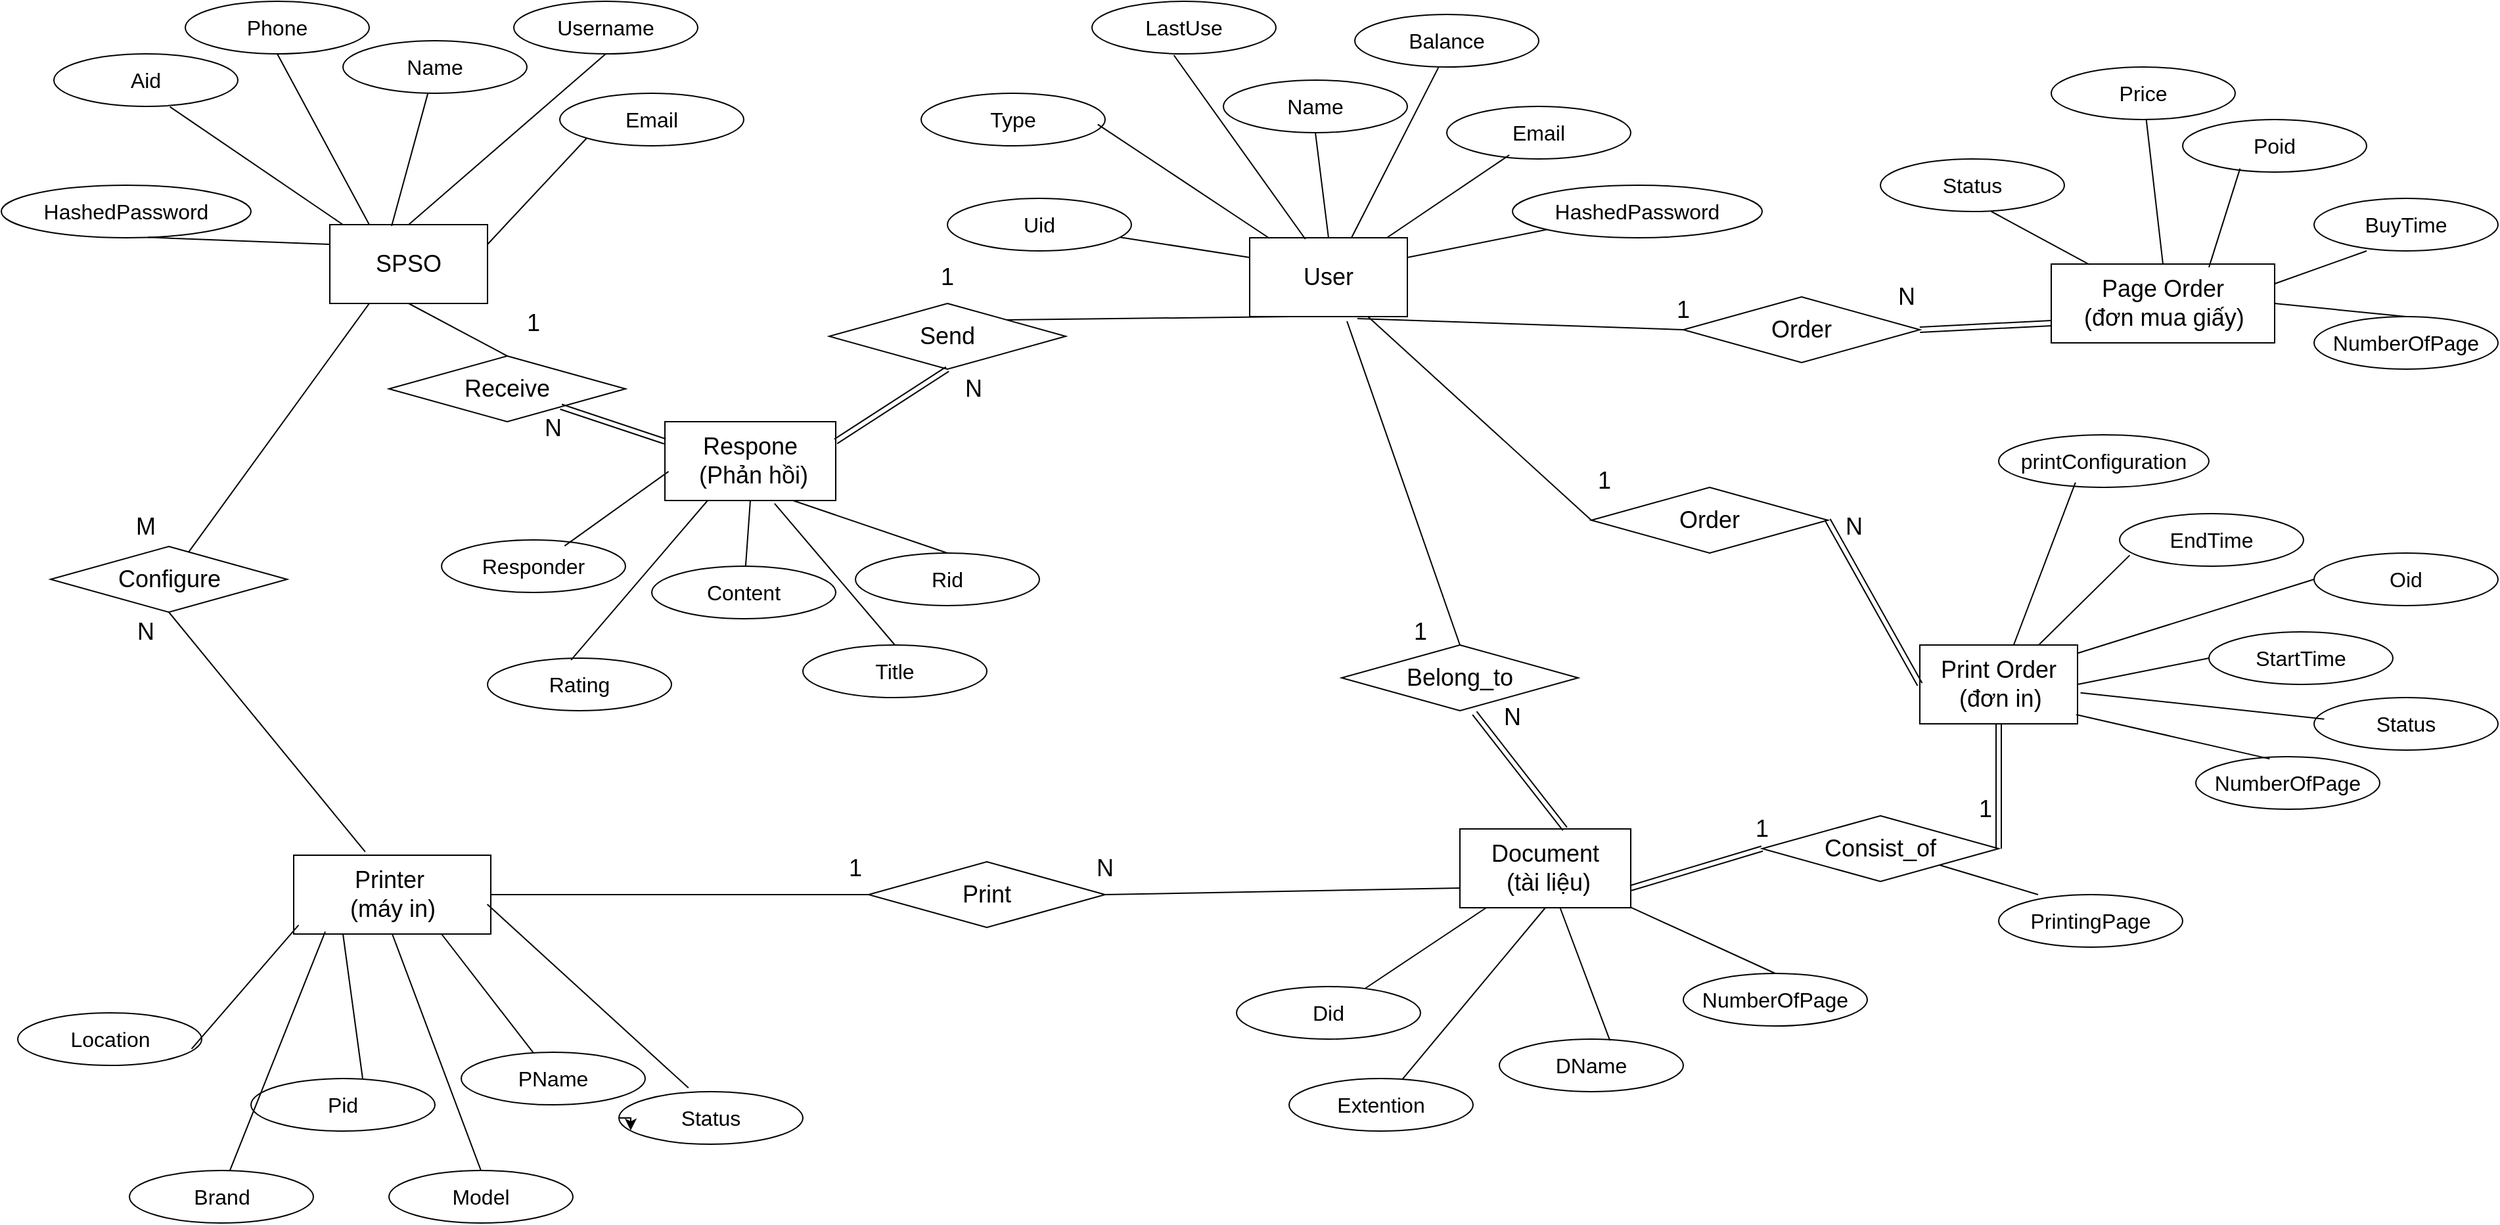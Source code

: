 <mxfile version="25.0.1">
  <diagram id="R2lEEEUBdFMjLlhIrx00" name="Page-1">
    <mxGraphModel grid="1" page="1" gridSize="10" guides="1" tooltips="1" connect="1" arrows="1" fold="1" pageScale="1" pageWidth="850" pageHeight="1100" math="0" shadow="0" extFonts="Permanent Marker^https://fonts.googleapis.com/css?family=Permanent+Marker">
      <root>
        <mxCell id="0" />
        <mxCell id="1" parent="0" />
        <mxCell id="JOyG7jgRvMzVjS1u_pKQ-1" value="&lt;font style=&quot;font-size: 18px;&quot;&gt;User&lt;/font&gt;" style="rounded=0;whiteSpace=wrap;html=1;" vertex="1" parent="1">
          <mxGeometry x="1070" y="290" width="120" height="60" as="geometry" />
        </mxCell>
        <mxCell id="JOyG7jgRvMzVjS1u_pKQ-2" value="&lt;font style=&quot;font-size: 18px;&quot;&gt;SPSO&lt;/font&gt;" style="rounded=0;whiteSpace=wrap;html=1;" vertex="1" parent="1">
          <mxGeometry x="370" y="280" width="120" height="60" as="geometry" />
        </mxCell>
        <mxCell id="JOyG7jgRvMzVjS1u_pKQ-3" value="&lt;span style=&quot;font-size: 18px;&quot;&gt;Printer&amp;nbsp;&lt;/span&gt;&lt;div&gt;&lt;span style=&quot;font-size: 18px;&quot;&gt;(máy in)&lt;/span&gt;&lt;/div&gt;" style="rounded=0;whiteSpace=wrap;html=1;" vertex="1" parent="1">
          <mxGeometry x="342.5" y="760" width="150" height="60" as="geometry" />
        </mxCell>
        <mxCell id="JOyG7jgRvMzVjS1u_pKQ-4" value="&lt;span style=&quot;font-size: 18px;&quot;&gt;Document&lt;/span&gt;&lt;div&gt;&lt;span style=&quot;font-size: 18px;&quot;&gt;&amp;nbsp;(tài liệu)&lt;/span&gt;&lt;/div&gt;" style="rounded=0;whiteSpace=wrap;html=1;" vertex="1" parent="1">
          <mxGeometry x="1230" y="740" width="130" height="60" as="geometry" />
        </mxCell>
        <mxCell id="JOyG7jgRvMzVjS1u_pKQ-6" value="&lt;span style=&quot;font-size: 18px;&quot;&gt;Print Order&lt;/span&gt;&lt;div&gt;&lt;span style=&quot;font-size: 18px;&quot;&gt;&amp;nbsp; (đơn in)&lt;span style=&quot;white-space: pre;&quot;&gt;&#x9;&lt;/span&gt;&lt;/span&gt;&lt;/div&gt;" style="rounded=0;whiteSpace=wrap;html=1;" vertex="1" parent="1">
          <mxGeometry x="1580" y="600" width="120" height="60" as="geometry" />
        </mxCell>
        <mxCell id="JOyG7jgRvMzVjS1u_pKQ-7" value="&lt;span style=&quot;font-size: 18px;&quot;&gt;Page Order&lt;/span&gt;&lt;div&gt;&lt;span style=&quot;font-size: 18px;&quot;&gt;&amp;nbsp; &amp;nbsp; (đơn mua giấy)&lt;span style=&quot;white-space: pre;&quot;&gt;&#x9;&lt;/span&gt;&lt;/span&gt;&lt;/div&gt;" style="rounded=0;whiteSpace=wrap;html=1;" vertex="1" parent="1">
          <mxGeometry x="1680" y="310" width="170" height="60" as="geometry" />
        </mxCell>
        <mxCell id="JOyG7jgRvMzVjS1u_pKQ-8" value="&lt;font size=&quot;3&quot;&gt;Uid&lt;/font&gt;" style="ellipse;whiteSpace=wrap;html=1;" vertex="1" parent="1">
          <mxGeometry x="840" y="260" width="140" height="40" as="geometry" />
        </mxCell>
        <mxCell id="JOyG7jgRvMzVjS1u_pKQ-9" value="&lt;font size=&quot;3&quot;&gt;Name&lt;/font&gt;" style="ellipse;whiteSpace=wrap;html=1;" vertex="1" parent="1">
          <mxGeometry x="1050" y="170" width="140" height="40" as="geometry" />
        </mxCell>
        <mxCell id="JOyG7jgRvMzVjS1u_pKQ-10" value="&lt;font size=&quot;3&quot;&gt;HashedPassword&lt;/font&gt;" style="ellipse;whiteSpace=wrap;html=1;" vertex="1" parent="1">
          <mxGeometry x="1270" y="250" width="190" height="40" as="geometry" />
        </mxCell>
        <mxCell id="JOyG7jgRvMzVjS1u_pKQ-11" value="&lt;font size=&quot;3&quot;&gt;Type&lt;/font&gt;" style="ellipse;whiteSpace=wrap;html=1;" vertex="1" parent="1">
          <mxGeometry x="820" y="180" width="140" height="40" as="geometry" />
        </mxCell>
        <mxCell id="JOyG7jgRvMzVjS1u_pKQ-12" value="&lt;font size=&quot;3&quot;&gt;Email&lt;/font&gt;" style="ellipse;whiteSpace=wrap;html=1;" vertex="1" parent="1">
          <mxGeometry x="1220" y="190" width="140" height="40" as="geometry" />
        </mxCell>
        <mxCell id="JOyG7jgRvMzVjS1u_pKQ-13" value="&lt;font size=&quot;3&quot;&gt;Balance&lt;/font&gt;" style="ellipse;whiteSpace=wrap;html=1;" vertex="1" parent="1">
          <mxGeometry x="1150" y="120" width="140" height="40" as="geometry" />
        </mxCell>
        <mxCell id="JOyG7jgRvMzVjS1u_pKQ-14" value="&lt;font size=&quot;3&quot;&gt;LastUse&lt;/font&gt;" style="ellipse;whiteSpace=wrap;html=1;" vertex="1" parent="1">
          <mxGeometry x="950" y="110" width="140" height="40" as="geometry" />
        </mxCell>
        <mxCell id="JOyG7jgRvMzVjS1u_pKQ-17" value="&lt;font size=&quot;3&quot;&gt;Aid&lt;/font&gt;" style="ellipse;whiteSpace=wrap;html=1;" vertex="1" parent="1">
          <mxGeometry x="160" y="150" width="140" height="40" as="geometry" />
        </mxCell>
        <mxCell id="JOyG7jgRvMzVjS1u_pKQ-18" style="edgeStyle=orthogonalEdgeStyle;rounded=0;orthogonalLoop=1;jettySize=auto;html=1;exitX=0.5;exitY=1;exitDx=0;exitDy=0;" edge="1" parent="1" source="JOyG7jgRvMzVjS1u_pKQ-12" target="JOyG7jgRvMzVjS1u_pKQ-12">
          <mxGeometry relative="1" as="geometry" />
        </mxCell>
        <mxCell id="JOyG7jgRvMzVjS1u_pKQ-19" value="&lt;font size=&quot;3&quot;&gt;Name&lt;/font&gt;" style="ellipse;whiteSpace=wrap;html=1;" vertex="1" parent="1">
          <mxGeometry x="380" y="140" width="140" height="40" as="geometry" />
        </mxCell>
        <mxCell id="JOyG7jgRvMzVjS1u_pKQ-20" value="&lt;font size=&quot;3&quot;&gt;Username&lt;/font&gt;" style="ellipse;whiteSpace=wrap;html=1;" vertex="1" parent="1">
          <mxGeometry x="510" y="110" width="140" height="40" as="geometry" />
        </mxCell>
        <mxCell id="JOyG7jgRvMzVjS1u_pKQ-21" value="&lt;font size=&quot;3&quot;&gt;Email&lt;/font&gt;" style="ellipse;whiteSpace=wrap;html=1;" vertex="1" parent="1">
          <mxGeometry x="545" y="180" width="140" height="40" as="geometry" />
        </mxCell>
        <mxCell id="JOyG7jgRvMzVjS1u_pKQ-22" value="&lt;font size=&quot;3&quot;&gt;HashedPassword&lt;/font&gt;" style="ellipse;whiteSpace=wrap;html=1;" vertex="1" parent="1">
          <mxGeometry x="120" y="250" width="190" height="40" as="geometry" />
        </mxCell>
        <mxCell id="JOyG7jgRvMzVjS1u_pKQ-23" value="&lt;font size=&quot;3&quot;&gt;Phone&lt;/font&gt;" style="ellipse;whiteSpace=wrap;html=1;" vertex="1" parent="1">
          <mxGeometry x="260" y="110" width="140" height="40" as="geometry" />
        </mxCell>
        <mxCell id="JOyG7jgRvMzVjS1u_pKQ-24" value="&lt;font size=&quot;3&quot;&gt;Pid&lt;/font&gt;" style="ellipse;whiteSpace=wrap;html=1;" vertex="1" parent="1">
          <mxGeometry x="310" y="930" width="140" height="40" as="geometry" />
        </mxCell>
        <mxCell id="JOyG7jgRvMzVjS1u_pKQ-25" value="&lt;font size=&quot;3&quot;&gt;PName&lt;/font&gt;" style="ellipse;whiteSpace=wrap;html=1;" vertex="1" parent="1">
          <mxGeometry x="470" y="910" width="140" height="40" as="geometry" />
        </mxCell>
        <mxCell id="JOyG7jgRvMzVjS1u_pKQ-26" value="&lt;font size=&quot;3&quot;&gt;Brand&lt;/font&gt;" style="ellipse;whiteSpace=wrap;html=1;" vertex="1" parent="1">
          <mxGeometry x="217.5" y="1000" width="140" height="40" as="geometry" />
        </mxCell>
        <mxCell id="JOyG7jgRvMzVjS1u_pKQ-27" value="&lt;font size=&quot;3&quot;&gt;Model&lt;/font&gt;" style="ellipse;whiteSpace=wrap;html=1;" vertex="1" parent="1">
          <mxGeometry x="415" y="1000" width="140" height="40" as="geometry" />
        </mxCell>
        <mxCell id="JOyG7jgRvMzVjS1u_pKQ-28" value="&lt;font size=&quot;3&quot;&gt;Status&lt;/font&gt;" style="ellipse;whiteSpace=wrap;html=1;" vertex="1" parent="1">
          <mxGeometry x="590" y="940" width="140" height="40" as="geometry" />
        </mxCell>
        <mxCell id="JOyG7jgRvMzVjS1u_pKQ-29" value="&lt;font size=&quot;3&quot;&gt;Location&lt;/font&gt;" style="ellipse;whiteSpace=wrap;html=1;" vertex="1" parent="1">
          <mxGeometry x="132.5" y="880" width="140" height="40" as="geometry" />
        </mxCell>
        <mxCell id="JOyG7jgRvMzVjS1u_pKQ-30" value="&lt;font size=&quot;3&quot;&gt;Did&lt;/font&gt;" style="ellipse;whiteSpace=wrap;html=1;" vertex="1" parent="1">
          <mxGeometry x="1060" y="860" width="140" height="40" as="geometry" />
        </mxCell>
        <mxCell id="JOyG7jgRvMzVjS1u_pKQ-31" value="&lt;font size=&quot;3&quot;&gt;DName&lt;/font&gt;" style="ellipse;whiteSpace=wrap;html=1;" vertex="1" parent="1">
          <mxGeometry x="1260" y="900" width="140" height="40" as="geometry" />
        </mxCell>
        <mxCell id="JOyG7jgRvMzVjS1u_pKQ-32" value="&lt;font size=&quot;3&quot;&gt;Extention&lt;/font&gt;" style="ellipse;whiteSpace=wrap;html=1;" vertex="1" parent="1">
          <mxGeometry x="1100" y="930" width="140" height="40" as="geometry" />
        </mxCell>
        <mxCell id="JOyG7jgRvMzVjS1u_pKQ-33" value="&lt;font size=&quot;3&quot;&gt;NumberOfPage&lt;/font&gt;" style="ellipse;whiteSpace=wrap;html=1;" vertex="1" parent="1">
          <mxGeometry x="1400" y="850" width="140" height="40" as="geometry" />
        </mxCell>
        <mxCell id="JOyG7jgRvMzVjS1u_pKQ-34" value="&lt;font size=&quot;3&quot;&gt;Oid&lt;/font&gt;" style="ellipse;whiteSpace=wrap;html=1;" vertex="1" parent="1">
          <mxGeometry x="1880" y="530" width="140" height="40" as="geometry" />
        </mxCell>
        <mxCell id="JOyG7jgRvMzVjS1u_pKQ-35" value="&lt;font size=&quot;3&quot;&gt;printConfiguration&lt;/font&gt;" style="ellipse;whiteSpace=wrap;html=1;" vertex="1" parent="1">
          <mxGeometry x="1640" y="440" width="160" height="40" as="geometry" />
        </mxCell>
        <mxCell id="JOyG7jgRvMzVjS1u_pKQ-36" value="&lt;font size=&quot;3&quot;&gt;StartTime&lt;/font&gt;" style="ellipse;whiteSpace=wrap;html=1;" vertex="1" parent="1">
          <mxGeometry x="1800" y="590" width="140" height="40" as="geometry" />
        </mxCell>
        <mxCell id="JOyG7jgRvMzVjS1u_pKQ-37" value="&lt;font size=&quot;3&quot;&gt;EndTime&lt;/font&gt;" style="ellipse;whiteSpace=wrap;html=1;" vertex="1" parent="1">
          <mxGeometry x="1732" y="500" width="140" height="40" as="geometry" />
        </mxCell>
        <mxCell id="JOyG7jgRvMzVjS1u_pKQ-38" value="&lt;font size=&quot;3&quot;&gt;Status&lt;/font&gt;" style="ellipse;whiteSpace=wrap;html=1;" vertex="1" parent="1">
          <mxGeometry x="1880" y="640" width="140" height="40" as="geometry" />
        </mxCell>
        <mxCell id="JOyG7jgRvMzVjS1u_pKQ-39" value="&lt;font size=&quot;3&quot;&gt;NumberOfPage&lt;/font&gt;" style="ellipse;whiteSpace=wrap;html=1;" vertex="1" parent="1">
          <mxGeometry x="1790" y="685" width="140" height="40" as="geometry" />
        </mxCell>
        <mxCell id="JOyG7jgRvMzVjS1u_pKQ-40" value="&lt;font size=&quot;3&quot;&gt;Poid&lt;/font&gt;" style="ellipse;whiteSpace=wrap;html=1;" vertex="1" parent="1">
          <mxGeometry x="1780" y="200" width="140" height="40" as="geometry" />
        </mxCell>
        <mxCell id="JOyG7jgRvMzVjS1u_pKQ-41" value="&lt;font size=&quot;3&quot;&gt;BuyTime&lt;/font&gt;" style="ellipse;whiteSpace=wrap;html=1;" vertex="1" parent="1">
          <mxGeometry x="1880" y="260" width="140" height="40" as="geometry" />
        </mxCell>
        <mxCell id="JOyG7jgRvMzVjS1u_pKQ-42" value="&lt;font size=&quot;3&quot;&gt;NumberOfPage&lt;/font&gt;" style="ellipse;whiteSpace=wrap;html=1;" vertex="1" parent="1">
          <mxGeometry x="1880" y="350" width="140" height="40" as="geometry" />
        </mxCell>
        <mxCell id="JOyG7jgRvMzVjS1u_pKQ-43" value="&lt;font size=&quot;3&quot;&gt;Price&lt;/font&gt;" style="ellipse;whiteSpace=wrap;html=1;" vertex="1" parent="1">
          <mxGeometry x="1680" y="160" width="140" height="40" as="geometry" />
        </mxCell>
        <mxCell id="JOyG7jgRvMzVjS1u_pKQ-44" value="&lt;font size=&quot;3&quot;&gt;Status&lt;/font&gt;" style="ellipse;whiteSpace=wrap;html=1;" vertex="1" parent="1">
          <mxGeometry x="1550" y="230" width="140" height="40" as="geometry" />
        </mxCell>
        <mxCell id="JOyG7jgRvMzVjS1u_pKQ-47" value="&lt;div&gt;&lt;span style=&quot;font-size: 18px;&quot;&gt;Respone&lt;/span&gt;&lt;/div&gt;&lt;div&gt;&lt;span style=&quot;font-size: 18px;&quot;&gt;&amp;nbsp;(Phản hồi)&lt;/span&gt;&lt;/div&gt;" style="rounded=0;whiteSpace=wrap;html=1;" vertex="1" parent="1">
          <mxGeometry x="625" y="430" width="130" height="60" as="geometry" />
        </mxCell>
        <mxCell id="JOyG7jgRvMzVjS1u_pKQ-48" value="&lt;font size=&quot;3&quot;&gt;Rid&lt;/font&gt;" style="ellipse;whiteSpace=wrap;html=1;" vertex="1" parent="1">
          <mxGeometry x="770" y="530" width="140" height="40" as="geometry" />
        </mxCell>
        <mxCell id="JOyG7jgRvMzVjS1u_pKQ-49" value="&lt;font size=&quot;3&quot;&gt;Title&lt;/font&gt;" style="ellipse;whiteSpace=wrap;html=1;" vertex="1" parent="1">
          <mxGeometry x="730" y="600" width="140" height="40" as="geometry" />
        </mxCell>
        <mxCell id="JOyG7jgRvMzVjS1u_pKQ-50" value="&lt;font size=&quot;3&quot;&gt;Content&lt;/font&gt;" style="ellipse;whiteSpace=wrap;html=1;" vertex="1" parent="1">
          <mxGeometry x="615" y="540" width="140" height="40" as="geometry" />
        </mxCell>
        <mxCell id="JOyG7jgRvMzVjS1u_pKQ-51" value="&lt;font size=&quot;3&quot;&gt;Rating&lt;/font&gt;" style="ellipse;whiteSpace=wrap;html=1;" vertex="1" parent="1">
          <mxGeometry x="490" y="610" width="140" height="40" as="geometry" />
        </mxCell>
        <mxCell id="JOyG7jgRvMzVjS1u_pKQ-52" value="&lt;font size=&quot;3&quot;&gt;Responder&lt;/font&gt;" style="ellipse;whiteSpace=wrap;html=1;" vertex="1" parent="1">
          <mxGeometry x="455" y="520" width="140" height="40" as="geometry" />
        </mxCell>
        <mxCell id="JOyG7jgRvMzVjS1u_pKQ-53" value="" style="endArrow=none;html=1;rounded=0;entryX=0.34;entryY=0.925;entryDx=0;entryDy=0;entryPerimeter=0;" edge="1" parent="1" source="JOyG7jgRvMzVjS1u_pKQ-1" target="JOyG7jgRvMzVjS1u_pKQ-12">
          <mxGeometry width="50" height="50" relative="1" as="geometry">
            <mxPoint x="1190" y="300" as="sourcePoint" />
            <mxPoint x="1240" y="250" as="targetPoint" />
          </mxGeometry>
        </mxCell>
        <mxCell id="JOyG7jgRvMzVjS1u_pKQ-54" value="" style="endArrow=none;html=1;rounded=0;entryX=0.455;entryY=1.008;entryDx=0;entryDy=0;entryPerimeter=0;exitX=0.644;exitY=0.006;exitDx=0;exitDy=0;exitPerimeter=0;" edge="1" parent="1" source="JOyG7jgRvMzVjS1u_pKQ-1" target="JOyG7jgRvMzVjS1u_pKQ-13">
          <mxGeometry width="50" height="50" relative="1" as="geometry">
            <mxPoint x="1152" y="303" as="sourcePoint" />
            <mxPoint x="1230" y="230" as="targetPoint" />
          </mxGeometry>
        </mxCell>
        <mxCell id="JOyG7jgRvMzVjS1u_pKQ-55" value="" style="endArrow=none;html=1;rounded=0;entryX=0.5;entryY=1;entryDx=0;entryDy=0;exitX=0.5;exitY=0;exitDx=0;exitDy=0;" edge="1" parent="1" source="JOyG7jgRvMzVjS1u_pKQ-1" target="JOyG7jgRvMzVjS1u_pKQ-9">
          <mxGeometry width="50" height="50" relative="1" as="geometry">
            <mxPoint x="1127" y="300" as="sourcePoint" />
            <mxPoint x="1205" y="227" as="targetPoint" />
          </mxGeometry>
        </mxCell>
        <mxCell id="JOyG7jgRvMzVjS1u_pKQ-56" value="" style="endArrow=none;html=1;rounded=0;entryX=0.445;entryY=1.025;entryDx=0;entryDy=0;entryPerimeter=0;exitX=0.353;exitY=0.017;exitDx=0;exitDy=0;exitPerimeter=0;" edge="1" parent="1" source="JOyG7jgRvMzVjS1u_pKQ-1" target="JOyG7jgRvMzVjS1u_pKQ-14">
          <mxGeometry width="50" height="50" relative="1" as="geometry">
            <mxPoint x="1120" y="296" as="sourcePoint" />
            <mxPoint x="1090" y="210" as="targetPoint" />
          </mxGeometry>
        </mxCell>
        <mxCell id="JOyG7jgRvMzVjS1u_pKQ-57" value="" style="endArrow=none;html=1;rounded=0;entryX=0.96;entryY=0.592;entryDx=0;entryDy=0;entryPerimeter=0;exitX=0.125;exitY=0.006;exitDx=0;exitDy=0;exitPerimeter=0;" edge="1" parent="1" source="JOyG7jgRvMzVjS1u_pKQ-1" target="JOyG7jgRvMzVjS1u_pKQ-11">
          <mxGeometry width="50" height="50" relative="1" as="geometry">
            <mxPoint x="1090" y="320" as="sourcePoint" />
            <mxPoint x="990" y="170" as="targetPoint" />
          </mxGeometry>
        </mxCell>
        <mxCell id="JOyG7jgRvMzVjS1u_pKQ-58" value="" style="endArrow=none;html=1;rounded=0;exitX=0;exitY=0.25;exitDx=0;exitDy=0;" edge="1" parent="1" source="JOyG7jgRvMzVjS1u_pKQ-1" target="JOyG7jgRvMzVjS1u_pKQ-8">
          <mxGeometry width="50" height="50" relative="1" as="geometry">
            <mxPoint x="1071" y="346" as="sourcePoint" />
            <mxPoint x="940" y="250" as="targetPoint" />
          </mxGeometry>
        </mxCell>
        <mxCell id="JOyG7jgRvMzVjS1u_pKQ-59" value="" style="endArrow=none;html=1;rounded=0;exitX=1;exitY=0.25;exitDx=0;exitDy=0;" edge="1" parent="1" source="JOyG7jgRvMzVjS1u_pKQ-1" target="JOyG7jgRvMzVjS1u_pKQ-10">
          <mxGeometry width="50" height="50" relative="1" as="geometry">
            <mxPoint x="1072" y="351.5" as="sourcePoint" />
            <mxPoint x="968" y="328.5" as="targetPoint" />
          </mxGeometry>
        </mxCell>
        <mxCell id="JOyG7jgRvMzVjS1u_pKQ-61" value="" style="endArrow=none;html=1;rounded=0;entryX=0;entryY=0.25;entryDx=0;entryDy=0;exitX=0.588;exitY=0.992;exitDx=0;exitDy=0;exitPerimeter=0;" edge="1" parent="1" source="JOyG7jgRvMzVjS1u_pKQ-22" target="JOyG7jgRvMzVjS1u_pKQ-2">
          <mxGeometry width="50" height="50" relative="1" as="geometry">
            <mxPoint x="60" y="383" as="sourcePoint" />
            <mxPoint x="154" y="320" as="targetPoint" />
          </mxGeometry>
        </mxCell>
        <mxCell id="JOyG7jgRvMzVjS1u_pKQ-62" style="edgeStyle=orthogonalEdgeStyle;rounded=0;orthogonalLoop=1;jettySize=auto;html=1;exitX=0.5;exitY=1;exitDx=0;exitDy=0;" edge="1" parent="1" source="JOyG7jgRvMzVjS1u_pKQ-23" target="JOyG7jgRvMzVjS1u_pKQ-23">
          <mxGeometry relative="1" as="geometry" />
        </mxCell>
        <mxCell id="JOyG7jgRvMzVjS1u_pKQ-63" value="" style="endArrow=none;html=1;rounded=0;entryX=0.083;entryY=0;entryDx=0;entryDy=0;exitX=0.631;exitY=1.008;exitDx=0;exitDy=0;exitPerimeter=0;entryPerimeter=0;" edge="1" parent="1" source="JOyG7jgRvMzVjS1u_pKQ-17" target="JOyG7jgRvMzVjS1u_pKQ-2">
          <mxGeometry width="50" height="50" relative="1" as="geometry">
            <mxPoint x="302" y="252.5" as="sourcePoint" />
            <mxPoint x="400" y="287.5" as="targetPoint" />
          </mxGeometry>
        </mxCell>
        <mxCell id="JOyG7jgRvMzVjS1u_pKQ-64" value="" style="endArrow=none;html=1;rounded=0;entryX=0.25;entryY=0;entryDx=0;entryDy=0;exitX=0.5;exitY=1;exitDx=0;exitDy=0;" edge="1" parent="1" source="JOyG7jgRvMzVjS1u_pKQ-23" target="JOyG7jgRvMzVjS1u_pKQ-2">
          <mxGeometry width="50" height="50" relative="1" as="geometry">
            <mxPoint x="284" y="190" as="sourcePoint" />
            <mxPoint x="376" y="310" as="targetPoint" />
          </mxGeometry>
        </mxCell>
        <mxCell id="JOyG7jgRvMzVjS1u_pKQ-65" value="" style="endArrow=none;html=1;rounded=0;entryX=0.392;entryY=0.017;entryDx=0;entryDy=0;entryPerimeter=0;" edge="1" parent="1" source="JOyG7jgRvMzVjS1u_pKQ-19" target="JOyG7jgRvMzVjS1u_pKQ-2">
          <mxGeometry width="50" height="50" relative="1" as="geometry">
            <mxPoint x="390" y="145" as="sourcePoint" />
            <mxPoint x="430" y="315" as="targetPoint" />
          </mxGeometry>
        </mxCell>
        <mxCell id="JOyG7jgRvMzVjS1u_pKQ-66" value="" style="endArrow=none;html=1;rounded=0;exitX=0.5;exitY=1;exitDx=0;exitDy=0;entryX=0.5;entryY=0;entryDx=0;entryDy=0;" edge="1" parent="1" source="JOyG7jgRvMzVjS1u_pKQ-20" target="JOyG7jgRvMzVjS1u_pKQ-2">
          <mxGeometry width="50" height="50" relative="1" as="geometry">
            <mxPoint x="451" y="220" as="sourcePoint" />
            <mxPoint x="410" y="310" as="targetPoint" />
          </mxGeometry>
        </mxCell>
        <mxCell id="JOyG7jgRvMzVjS1u_pKQ-67" value="" style="endArrow=none;html=1;rounded=0;exitX=0;exitY=1;exitDx=0;exitDy=0;entryX=1;entryY=0.25;entryDx=0;entryDy=0;" edge="1" parent="1" source="JOyG7jgRvMzVjS1u_pKQ-21" target="JOyG7jgRvMzVjS1u_pKQ-2">
          <mxGeometry width="50" height="50" relative="1" as="geometry">
            <mxPoint x="650" y="170" as="sourcePoint" />
            <mxPoint x="480" y="330" as="targetPoint" />
          </mxGeometry>
        </mxCell>
        <mxCell id="JOyG7jgRvMzVjS1u_pKQ-68" value="" style="endArrow=none;html=1;rounded=0;exitX=0.365;exitY=0.908;exitDx=0;exitDy=0;exitPerimeter=0;" edge="1" parent="1" source="JOyG7jgRvMzVjS1u_pKQ-35" target="JOyG7jgRvMzVjS1u_pKQ-6">
          <mxGeometry width="50" height="50" relative="1" as="geometry">
            <mxPoint x="1500" y="529" as="sourcePoint" />
            <mxPoint x="1424" y="610" as="targetPoint" />
          </mxGeometry>
        </mxCell>
        <mxCell id="JOyG7jgRvMzVjS1u_pKQ-69" value="" style="endArrow=none;html=1;rounded=0;exitX=0.055;exitY=0.792;exitDx=0;exitDy=0;exitPerimeter=0;" edge="1" parent="1" source="JOyG7jgRvMzVjS1u_pKQ-37" target="JOyG7jgRvMzVjS1u_pKQ-6">
          <mxGeometry width="50" height="50" relative="1" as="geometry">
            <mxPoint x="1630" y="516" as="sourcePoint" />
            <mxPoint x="1670" y="610" as="targetPoint" />
          </mxGeometry>
        </mxCell>
        <mxCell id="JOyG7jgRvMzVjS1u_pKQ-70" value="" style="endArrow=none;html=1;rounded=0;exitX=0;exitY=0.5;exitDx=0;exitDy=0;entryX=0.997;entryY=0.106;entryDx=0;entryDy=0;entryPerimeter=0;" edge="1" parent="1" source="JOyG7jgRvMzVjS1u_pKQ-34" target="JOyG7jgRvMzVjS1u_pKQ-6">
          <mxGeometry width="50" height="50" relative="1" as="geometry">
            <mxPoint x="1750" y="542" as="sourcePoint" />
            <mxPoint x="1680" y="620" as="targetPoint" />
          </mxGeometry>
        </mxCell>
        <mxCell id="JOyG7jgRvMzVjS1u_pKQ-72" value="" style="endArrow=none;html=1;rounded=0;entryX=1;entryY=0.5;entryDx=0;entryDy=0;exitX=0;exitY=0.5;exitDx=0;exitDy=0;" edge="1" parent="1" source="JOyG7jgRvMzVjS1u_pKQ-36" target="JOyG7jgRvMzVjS1u_pKQ-6">
          <mxGeometry width="50" height="50" relative="1" as="geometry">
            <mxPoint x="1780" y="610" as="sourcePoint" />
            <mxPoint x="1720" y="640" as="targetPoint" />
          </mxGeometry>
        </mxCell>
        <mxCell id="JOyG7jgRvMzVjS1u_pKQ-73" value="" style="endArrow=none;html=1;rounded=0;entryX=1.019;entryY=0.606;entryDx=0;entryDy=0;exitX=0.055;exitY=0.408;exitDx=0;exitDy=0;entryPerimeter=0;exitPerimeter=0;" edge="1" parent="1" source="JOyG7jgRvMzVjS1u_pKQ-38" target="JOyG7jgRvMzVjS1u_pKQ-6">
          <mxGeometry width="50" height="50" relative="1" as="geometry">
            <mxPoint x="1810" y="625" as="sourcePoint" />
            <mxPoint x="1720" y="655" as="targetPoint" />
          </mxGeometry>
        </mxCell>
        <mxCell id="JOyG7jgRvMzVjS1u_pKQ-74" value="" style="endArrow=none;html=1;rounded=0;entryX=0.992;entryY=0.883;entryDx=0;entryDy=0;exitX=0.402;exitY=0.042;exitDx=0;exitDy=0;entryPerimeter=0;exitPerimeter=0;" edge="1" parent="1" source="JOyG7jgRvMzVjS1u_pKQ-39" target="JOyG7jgRvMzVjS1u_pKQ-6">
          <mxGeometry width="50" height="50" relative="1" as="geometry">
            <mxPoint x="1898" y="666" as="sourcePoint" />
            <mxPoint x="1722" y="656" as="targetPoint" />
          </mxGeometry>
        </mxCell>
        <mxCell id="JOyG7jgRvMzVjS1u_pKQ-75" value="" style="endArrow=none;html=1;rounded=0;exitX=0.669;exitY=0.114;exitDx=0;exitDy=0;exitPerimeter=0;entryX=0.021;entryY=0.632;entryDx=0;entryDy=0;entryPerimeter=0;" edge="1" parent="1" source="JOyG7jgRvMzVjS1u_pKQ-52" target="JOyG7jgRvMzVjS1u_pKQ-47">
          <mxGeometry width="50" height="50" relative="1" as="geometry">
            <mxPoint x="670" y="350" as="sourcePoint" />
            <mxPoint x="720" y="300" as="targetPoint" />
          </mxGeometry>
        </mxCell>
        <mxCell id="JOyG7jgRvMzVjS1u_pKQ-76" value="" style="endArrow=none;html=1;rounded=0;exitX=0.454;exitY=0.036;exitDx=0;exitDy=0;exitPerimeter=0;entryX=0.25;entryY=1;entryDx=0;entryDy=0;" edge="1" parent="1" source="JOyG7jgRvMzVjS1u_pKQ-51" target="JOyG7jgRvMzVjS1u_pKQ-47">
          <mxGeometry width="50" height="50" relative="1" as="geometry">
            <mxPoint x="570" y="503.5" as="sourcePoint" />
            <mxPoint x="669" y="476.5" as="targetPoint" />
          </mxGeometry>
        </mxCell>
        <mxCell id="JOyG7jgRvMzVjS1u_pKQ-77" value="" style="endArrow=none;html=1;rounded=0;entryX=0.5;entryY=1;entryDx=0;entryDy=0;" edge="1" parent="1" source="JOyG7jgRvMzVjS1u_pKQ-50" target="JOyG7jgRvMzVjS1u_pKQ-47">
          <mxGeometry width="50" height="50" relative="1" as="geometry">
            <mxPoint x="544" y="581" as="sourcePoint" />
            <mxPoint x="630" y="490" as="targetPoint" />
          </mxGeometry>
        </mxCell>
        <mxCell id="JOyG7jgRvMzVjS1u_pKQ-78" value="" style="endArrow=none;html=1;rounded=0;entryX=0.642;entryY=1.038;entryDx=0;entryDy=0;entryPerimeter=0;exitX=0.5;exitY=0;exitDx=0;exitDy=0;" edge="1" parent="1" source="JOyG7jgRvMzVjS1u_pKQ-49" target="JOyG7jgRvMzVjS1u_pKQ-47">
          <mxGeometry width="50" height="50" relative="1" as="geometry">
            <mxPoint x="721" y="523" as="sourcePoint" />
            <mxPoint x="730" y="480" as="targetPoint" />
          </mxGeometry>
        </mxCell>
        <mxCell id="JOyG7jgRvMzVjS1u_pKQ-79" value="" style="endArrow=none;html=1;rounded=0;entryX=0.75;entryY=1;entryDx=0;entryDy=0;exitX=0.5;exitY=0;exitDx=0;exitDy=0;" edge="1" parent="1" source="JOyG7jgRvMzVjS1u_pKQ-48" target="JOyG7jgRvMzVjS1u_pKQ-47">
          <mxGeometry width="50" height="50" relative="1" as="geometry">
            <mxPoint x="780" y="545" as="sourcePoint" />
            <mxPoint x="741" y="480" as="targetPoint" />
          </mxGeometry>
        </mxCell>
        <mxCell id="JOyG7jgRvMzVjS1u_pKQ-81" value="" style="endArrow=none;html=1;rounded=0;exitX=0.607;exitY=0;exitDx=0;exitDy=0;exitPerimeter=0;entryX=0.25;entryY=1;entryDx=0;entryDy=0;" edge="1" parent="1" source="JOyG7jgRvMzVjS1u_pKQ-24" target="JOyG7jgRvMzVjS1u_pKQ-3">
          <mxGeometry width="50" height="50" relative="1" as="geometry">
            <mxPoint x="400" y="930" as="sourcePoint" />
            <mxPoint x="450" y="880" as="targetPoint" />
          </mxGeometry>
        </mxCell>
        <mxCell id="JOyG7jgRvMzVjS1u_pKQ-82" value="" style="endArrow=none;html=1;rounded=0;exitX=0.546;exitY=0;exitDx=0;exitDy=0;exitPerimeter=0;entryX=0.16;entryY=0.969;entryDx=0;entryDy=0;entryPerimeter=0;" edge="1" parent="1" source="JOyG7jgRvMzVjS1u_pKQ-26" target="JOyG7jgRvMzVjS1u_pKQ-3">
          <mxGeometry width="50" height="50" relative="1" as="geometry">
            <mxPoint x="262.5" y="897.5" as="sourcePoint" />
            <mxPoint x="267.5" y="822.5" as="targetPoint" />
          </mxGeometry>
        </mxCell>
        <mxCell id="JOyG7jgRvMzVjS1u_pKQ-83" value="" style="endArrow=none;html=1;rounded=0;exitX=0.945;exitY=0.685;exitDx=0;exitDy=0;exitPerimeter=0;entryX=0.025;entryY=0.887;entryDx=0;entryDy=0;entryPerimeter=0;" edge="1" parent="1" source="JOyG7jgRvMzVjS1u_pKQ-29" target="JOyG7jgRvMzVjS1u_pKQ-3">
          <mxGeometry width="50" height="50" relative="1" as="geometry">
            <mxPoint x="256" y="990" as="sourcePoint" />
            <mxPoint x="374" y="828" as="targetPoint" />
          </mxGeometry>
        </mxCell>
        <mxCell id="JOyG7jgRvMzVjS1u_pKQ-84" value="" style="endArrow=none;html=1;rounded=0;entryX=0.75;entryY=1;entryDx=0;entryDy=0;" edge="1" parent="1" source="JOyG7jgRvMzVjS1u_pKQ-25" target="JOyG7jgRvMzVjS1u_pKQ-3">
          <mxGeometry width="50" height="50" relative="1" as="geometry">
            <mxPoint x="435" y="895" as="sourcePoint" />
            <mxPoint x="440" y="820" as="targetPoint" />
          </mxGeometry>
        </mxCell>
        <mxCell id="JOyG7jgRvMzVjS1u_pKQ-85" value="" style="endArrow=none;html=1;rounded=0;entryX=0.5;entryY=1;entryDx=0;entryDy=0;exitX=0.5;exitY=0;exitDx=0;exitDy=0;" edge="1" parent="1" source="JOyG7jgRvMzVjS1u_pKQ-27" target="JOyG7jgRvMzVjS1u_pKQ-3">
          <mxGeometry width="50" height="50" relative="1" as="geometry">
            <mxPoint x="477.5" y="891" as="sourcePoint" />
            <mxPoint x="426.5" y="840" as="targetPoint" />
          </mxGeometry>
        </mxCell>
        <mxCell id="JOyG7jgRvMzVjS1u_pKQ-86" value="" style="endArrow=none;html=1;rounded=0;exitX=0.378;exitY=-0.071;exitDx=0;exitDy=0;entryX=0.982;entryY=0.623;entryDx=0;entryDy=0;entryPerimeter=0;exitPerimeter=0;" edge="1" parent="1" source="JOyG7jgRvMzVjS1u_pKQ-28" target="JOyG7jgRvMzVjS1u_pKQ-3">
          <mxGeometry width="50" height="50" relative="1" as="geometry">
            <mxPoint x="580" y="840" as="sourcePoint" />
            <mxPoint x="490" y="790" as="targetPoint" />
          </mxGeometry>
        </mxCell>
        <mxCell id="JOyG7jgRvMzVjS1u_pKQ-87" value="" style="endArrow=none;html=1;rounded=0;entryX=0.601;entryY=0.027;entryDx=0;entryDy=0;entryPerimeter=0;" edge="1" parent="1" source="JOyG7jgRvMzVjS1u_pKQ-4" target="JOyG7jgRvMzVjS1u_pKQ-31">
          <mxGeometry width="50" height="50" relative="1" as="geometry">
            <mxPoint x="1360" y="970" as="sourcePoint" />
            <mxPoint x="1410" y="920" as="targetPoint" />
          </mxGeometry>
        </mxCell>
        <mxCell id="JOyG7jgRvMzVjS1u_pKQ-88" value="" style="endArrow=none;html=1;rounded=0;" edge="1" parent="1" source="JOyG7jgRvMzVjS1u_pKQ-4" target="JOyG7jgRvMzVjS1u_pKQ-30">
          <mxGeometry width="50" height="50" relative="1" as="geometry">
            <mxPoint x="1191" y="820" as="sourcePoint" />
            <mxPoint x="1260" y="871" as="targetPoint" />
          </mxGeometry>
        </mxCell>
        <mxCell id="JOyG7jgRvMzVjS1u_pKQ-89" value="" style="endArrow=none;html=1;rounded=0;exitX=0.5;exitY=1;exitDx=0;exitDy=0;" edge="1" parent="1" source="JOyG7jgRvMzVjS1u_pKQ-4" target="JOyG7jgRvMzVjS1u_pKQ-32">
          <mxGeometry width="50" height="50" relative="1" as="geometry">
            <mxPoint x="1225" y="820" as="sourcePoint" />
            <mxPoint x="1190" y="920" as="targetPoint" />
          </mxGeometry>
        </mxCell>
        <mxCell id="JOyG7jgRvMzVjS1u_pKQ-90" value="" style="endArrow=none;html=1;rounded=0;entryX=0.5;entryY=0;entryDx=0;entryDy=0;" edge="1" parent="1" source="JOyG7jgRvMzVjS1u_pKQ-4" target="JOyG7jgRvMzVjS1u_pKQ-33">
          <mxGeometry width="50" height="50" relative="1" as="geometry">
            <mxPoint x="1350" y="799" as="sourcePoint" />
            <mxPoint x="1406" y="850" as="targetPoint" />
          </mxGeometry>
        </mxCell>
        <mxCell id="JOyG7jgRvMzVjS1u_pKQ-92" value="" style="endArrow=none;html=1;rounded=0;exitX=0.312;exitY=0.933;exitDx=0;exitDy=0;exitPerimeter=0;entryX=0.706;entryY=0.041;entryDx=0;entryDy=0;entryPerimeter=0;" edge="1" parent="1" source="JOyG7jgRvMzVjS1u_pKQ-40" target="JOyG7jgRvMzVjS1u_pKQ-7">
          <mxGeometry width="50" height="50" relative="1" as="geometry">
            <mxPoint x="1765" y="395" as="sourcePoint" />
            <mxPoint x="1815" y="345" as="targetPoint" />
          </mxGeometry>
        </mxCell>
        <mxCell id="JOyG7jgRvMzVjS1u_pKQ-95" value="" style="endArrow=none;html=1;rounded=0;exitX=0.286;exitY=1;exitDx=0;exitDy=0;exitPerimeter=0;entryX=1;entryY=0.25;entryDx=0;entryDy=0;" edge="1" parent="1" source="JOyG7jgRvMzVjS1u_pKQ-41" target="JOyG7jgRvMzVjS1u_pKQ-7">
          <mxGeometry width="50" height="50" relative="1" as="geometry">
            <mxPoint x="1830" y="427.5" as="sourcePoint" />
            <mxPoint x="1799" y="352.5" as="targetPoint" />
          </mxGeometry>
        </mxCell>
        <mxCell id="JOyG7jgRvMzVjS1u_pKQ-97" value="" style="endArrow=none;html=1;rounded=0;exitX=0.603;exitY=1;exitDx=0;exitDy=0;exitPerimeter=0;entryX=0.17;entryY=0.006;entryDx=0;entryDy=0;entryPerimeter=0;" edge="1" parent="1" source="JOyG7jgRvMzVjS1u_pKQ-44" target="JOyG7jgRvMzVjS1u_pKQ-7">
          <mxGeometry width="50" height="50" relative="1" as="geometry">
            <mxPoint x="1672" y="435" as="sourcePoint" />
            <mxPoint x="1641" y="360" as="targetPoint" />
          </mxGeometry>
        </mxCell>
        <mxCell id="JOyG7jgRvMzVjS1u_pKQ-98" value="" style="endArrow=none;html=1;rounded=0;entryX=0.5;entryY=0;entryDx=0;entryDy=0;" edge="1" parent="1" source="JOyG7jgRvMzVjS1u_pKQ-43" target="JOyG7jgRvMzVjS1u_pKQ-7">
          <mxGeometry width="50" height="50" relative="1" as="geometry">
            <mxPoint x="1691" y="460" as="sourcePoint" />
            <mxPoint x="1660" y="385" as="targetPoint" />
          </mxGeometry>
        </mxCell>
        <mxCell id="JOyG7jgRvMzVjS1u_pKQ-100" value="" style="endArrow=none;html=1;rounded=0;exitX=0.5;exitY=0;exitDx=0;exitDy=0;entryX=1;entryY=0.5;entryDx=0;entryDy=0;" edge="1" parent="1" source="JOyG7jgRvMzVjS1u_pKQ-42" target="JOyG7jgRvMzVjS1u_pKQ-7">
          <mxGeometry width="50" height="50" relative="1" as="geometry">
            <mxPoint x="1952" y="340" as="sourcePoint" />
            <mxPoint x="1832" y="306" as="targetPoint" />
          </mxGeometry>
        </mxCell>
        <mxCell id="JOyG7jgRvMzVjS1u_pKQ-101" value="&lt;font style=&quot;font-size: 18px;&quot;&gt;Send&lt;/font&gt;" style="rhombus;whiteSpace=wrap;html=1;" vertex="1" parent="1">
          <mxGeometry x="750" y="340" width="180" height="50" as="geometry" />
        </mxCell>
        <mxCell id="JOyG7jgRvMzVjS1u_pKQ-102" value="&lt;font style=&quot;font-size: 18px;&quot;&gt;Receive&lt;/font&gt;" style="rhombus;whiteSpace=wrap;html=1;" vertex="1" parent="1">
          <mxGeometry x="415" y="380" width="180" height="50" as="geometry" />
        </mxCell>
        <mxCell id="JOyG7jgRvMzVjS1u_pKQ-103" value="" style="shape=link;html=1;rounded=0;exitX=1;exitY=0.25;exitDx=0;exitDy=0;entryX=0.5;entryY=1;entryDx=0;entryDy=0;" edge="1" parent="1" source="JOyG7jgRvMzVjS1u_pKQ-47" target="JOyG7jgRvMzVjS1u_pKQ-101">
          <mxGeometry width="100" relative="1" as="geometry">
            <mxPoint x="840" y="440" as="sourcePoint" />
            <mxPoint x="940" y="440" as="targetPoint" />
          </mxGeometry>
        </mxCell>
        <mxCell id="JOyG7jgRvMzVjS1u_pKQ-105" value="" style="shape=link;html=1;rounded=0;exitX=0;exitY=0.25;exitDx=0;exitDy=0;" edge="1" parent="1" source="JOyG7jgRvMzVjS1u_pKQ-47" target="JOyG7jgRvMzVjS1u_pKQ-102">
          <mxGeometry width="100" relative="1" as="geometry">
            <mxPoint x="620" y="407" as="sourcePoint" />
            <mxPoint x="722" y="353" as="targetPoint" />
          </mxGeometry>
        </mxCell>
        <mxCell id="JOyG7jgRvMzVjS1u_pKQ-106" value="" style="endArrow=none;html=1;rounded=0;exitX=0.5;exitY=1;exitDx=0;exitDy=0;entryX=0.5;entryY=0;entryDx=0;entryDy=0;" edge="1" parent="1" source="JOyG7jgRvMzVjS1u_pKQ-2" target="JOyG7jgRvMzVjS1u_pKQ-102">
          <mxGeometry width="50" height="50" relative="1" as="geometry">
            <mxPoint x="582.5" y="279" as="sourcePoint" />
            <mxPoint x="507.5" y="360" as="targetPoint" />
          </mxGeometry>
        </mxCell>
        <mxCell id="JOyG7jgRvMzVjS1u_pKQ-107" value="" style="endArrow=none;html=1;rounded=0;exitX=0.25;exitY=1;exitDx=0;exitDy=0;entryX=1;entryY=0;entryDx=0;entryDy=0;" edge="1" parent="1" source="JOyG7jgRvMzVjS1u_pKQ-1" target="JOyG7jgRvMzVjS1u_pKQ-101">
          <mxGeometry width="50" height="50" relative="1" as="geometry">
            <mxPoint x="1010" y="340" as="sourcePoint" />
            <mxPoint x="935" y="421" as="targetPoint" />
          </mxGeometry>
        </mxCell>
        <mxCell id="JOyG7jgRvMzVjS1u_pKQ-109" value="&lt;span style=&quot;font-size: 18px;&quot;&gt;Order&lt;/span&gt;" style="rhombus;whiteSpace=wrap;html=1;" vertex="1" parent="1">
          <mxGeometry x="1330" y="480" width="180" height="50" as="geometry" />
        </mxCell>
        <mxCell id="JOyG7jgRvMzVjS1u_pKQ-110" value="&lt;span style=&quot;font-size: 18px;&quot;&gt;Order&lt;/span&gt;" style="rhombus;whiteSpace=wrap;html=1;" vertex="1" parent="1">
          <mxGeometry x="1400" y="335" width="180" height="50" as="geometry" />
        </mxCell>
        <mxCell id="JOyG7jgRvMzVjS1u_pKQ-112" value="&lt;span style=&quot;font-size: 18px;&quot;&gt;Belong_to&lt;/span&gt;" style="rhombus;whiteSpace=wrap;html=1;" vertex="1" parent="1">
          <mxGeometry x="1140" y="600" width="180" height="50" as="geometry" />
        </mxCell>
        <mxCell id="JOyG7jgRvMzVjS1u_pKQ-116" value="" style="shape=link;html=1;rounded=0;exitX=1;exitY=0.5;exitDx=0;exitDy=0;entryX=0;entryY=0.75;entryDx=0;entryDy=0;" edge="1" parent="1" source="JOyG7jgRvMzVjS1u_pKQ-110" target="JOyG7jgRvMzVjS1u_pKQ-7">
          <mxGeometry width="100" relative="1" as="geometry">
            <mxPoint x="1530" y="280" as="sourcePoint" />
            <mxPoint x="1660" y="270" as="targetPoint" />
          </mxGeometry>
        </mxCell>
        <mxCell id="JOyG7jgRvMzVjS1u_pKQ-117" value="" style="shape=link;html=1;rounded=0;exitX=0.562;exitY=1.036;exitDx=0;exitDy=0;entryX=0.615;entryY=0;entryDx=0;entryDy=0;exitPerimeter=0;entryPerimeter=0;" edge="1" parent="1" source="JOyG7jgRvMzVjS1u_pKQ-112" target="JOyG7jgRvMzVjS1u_pKQ-4">
          <mxGeometry width="100" relative="1" as="geometry">
            <mxPoint x="1340" y="735" as="sourcePoint" />
            <mxPoint x="1490" y="720" as="targetPoint" />
          </mxGeometry>
        </mxCell>
        <mxCell id="JOyG7jgRvMzVjS1u_pKQ-118" value="&lt;span style=&quot;font-size: 18px;&quot;&gt;Print&lt;/span&gt;" style="rhombus;whiteSpace=wrap;html=1;" vertex="1" parent="1">
          <mxGeometry x="780" y="765" width="180" height="50" as="geometry" />
        </mxCell>
        <mxCell id="JOyG7jgRvMzVjS1u_pKQ-120" value="&lt;font style=&quot;font-size: 18px;&quot;&gt;Configure&lt;/font&gt;" style="rhombus;whiteSpace=wrap;html=1;" vertex="1" parent="1">
          <mxGeometry x="157.5" y="525" width="180" height="50" as="geometry" />
        </mxCell>
        <mxCell id="JOyG7jgRvMzVjS1u_pKQ-122" value="" style="endArrow=none;html=1;rounded=0;entryX=1;entryY=0.5;entryDx=0;entryDy=0;exitX=0;exitY=0.75;exitDx=0;exitDy=0;" edge="1" parent="1" source="JOyG7jgRvMzVjS1u_pKQ-4" target="JOyG7jgRvMzVjS1u_pKQ-118">
          <mxGeometry width="50" height="50" relative="1" as="geometry">
            <mxPoint x="1170" y="730" as="sourcePoint" />
            <mxPoint x="1078" y="792" as="targetPoint" />
          </mxGeometry>
        </mxCell>
        <mxCell id="JOyG7jgRvMzVjS1u_pKQ-123" value="" style="endArrow=none;html=1;rounded=0;entryX=1;entryY=0.5;entryDx=0;entryDy=0;exitX=0;exitY=0.5;exitDx=0;exitDy=0;" edge="1" parent="1" source="JOyG7jgRvMzVjS1u_pKQ-118" target="JOyG7jgRvMzVjS1u_pKQ-3">
          <mxGeometry width="50" height="50" relative="1" as="geometry">
            <mxPoint x="830" y="735" as="sourcePoint" />
            <mxPoint x="560" y="740" as="targetPoint" />
          </mxGeometry>
        </mxCell>
        <mxCell id="JOyG7jgRvMzVjS1u_pKQ-124" style="edgeStyle=orthogonalEdgeStyle;rounded=0;orthogonalLoop=1;jettySize=auto;html=1;exitX=0;exitY=0.5;exitDx=0;exitDy=0;entryX=0.064;entryY=0.738;entryDx=0;entryDy=0;entryPerimeter=0;" edge="1" parent="1" source="JOyG7jgRvMzVjS1u_pKQ-28" target="JOyG7jgRvMzVjS1u_pKQ-28">
          <mxGeometry relative="1" as="geometry" />
        </mxCell>
        <mxCell id="JOyG7jgRvMzVjS1u_pKQ-125" value="" style="endArrow=none;html=1;rounded=0;exitX=0.363;exitY=-0.042;exitDx=0;exitDy=0;exitPerimeter=0;entryX=0.5;entryY=1;entryDx=0;entryDy=0;" edge="1" parent="1" source="JOyG7jgRvMzVjS1u_pKQ-3" target="JOyG7jgRvMzVjS1u_pKQ-120">
          <mxGeometry width="50" height="50" relative="1" as="geometry">
            <mxPoint x="330" y="707" as="sourcePoint" />
            <mxPoint x="409" y="650" as="targetPoint" />
          </mxGeometry>
        </mxCell>
        <mxCell id="JOyG7jgRvMzVjS1u_pKQ-126" value="" style="endArrow=none;html=1;rounded=0;entryX=0.25;entryY=1;entryDx=0;entryDy=0;" edge="1" parent="1" source="JOyG7jgRvMzVjS1u_pKQ-120" target="JOyG7jgRvMzVjS1u_pKQ-2">
          <mxGeometry width="50" height="50" relative="1" as="geometry">
            <mxPoint x="250" y="520" as="sourcePoint" />
            <mxPoint x="132.5" y="320" as="targetPoint" />
          </mxGeometry>
        </mxCell>
        <mxCell id="JOyG7jgRvMzVjS1u_pKQ-127" value="" style="endArrow=none;html=1;rounded=0;exitX=0.75;exitY=1;exitDx=0;exitDy=0;entryX=0;entryY=0.5;entryDx=0;entryDy=0;" edge="1" parent="1" source="JOyG7jgRvMzVjS1u_pKQ-1" target="JOyG7jgRvMzVjS1u_pKQ-109">
          <mxGeometry width="50" height="50" relative="1" as="geometry">
            <mxPoint x="1154" y="421" as="sourcePoint" />
            <mxPoint x="1260" y="400" as="targetPoint" />
          </mxGeometry>
        </mxCell>
        <mxCell id="JOyG7jgRvMzVjS1u_pKQ-128" value="" style="endArrow=none;html=1;rounded=0;exitX=0.683;exitY=1.025;exitDx=0;exitDy=0;entryX=0;entryY=0.5;entryDx=0;entryDy=0;exitPerimeter=0;" edge="1" parent="1" source="JOyG7jgRvMzVjS1u_pKQ-1" target="JOyG7jgRvMzVjS1u_pKQ-110">
          <mxGeometry width="50" height="50" relative="1" as="geometry">
            <mxPoint x="1115" y="372.5" as="sourcePoint" />
            <mxPoint x="1275" y="437.5" as="targetPoint" />
          </mxGeometry>
        </mxCell>
        <mxCell id="JOyG7jgRvMzVjS1u_pKQ-129" value="" style="endArrow=none;html=1;rounded=0;entryX=0.5;entryY=0;entryDx=0;entryDy=0;exitX=0.617;exitY=1.058;exitDx=0;exitDy=0;exitPerimeter=0;" edge="1" parent="1" source="JOyG7jgRvMzVjS1u_pKQ-1" target="JOyG7jgRvMzVjS1u_pKQ-112">
          <mxGeometry width="50" height="50" relative="1" as="geometry">
            <mxPoint x="1060" y="330" as="sourcePoint" />
            <mxPoint x="1278" y="608" as="targetPoint" />
          </mxGeometry>
        </mxCell>
        <mxCell id="JOyG7jgRvMzVjS1u_pKQ-130" value="&lt;font style=&quot;font-size: 18px;&quot;&gt;1&lt;/font&gt;" style="text;html=1;align=center;verticalAlign=middle;whiteSpace=wrap;rounded=0;" vertex="1" parent="1">
          <mxGeometry x="495" y="340" width="60" height="30" as="geometry" />
        </mxCell>
        <mxCell id="JOyG7jgRvMzVjS1u_pKQ-131" value="&lt;font style=&quot;font-size: 18px;&quot;&gt;1&lt;/font&gt;" style="text;html=1;align=center;verticalAlign=middle;whiteSpace=wrap;rounded=0;" vertex="1" parent="1">
          <mxGeometry x="810" y="305" width="60" height="30" as="geometry" />
        </mxCell>
        <mxCell id="JOyG7jgRvMzVjS1u_pKQ-132" value="&lt;font style=&quot;font-size: 18px;&quot;&gt;1&lt;/font&gt;" style="text;html=1;align=center;verticalAlign=middle;whiteSpace=wrap;rounded=0;" vertex="1" parent="1">
          <mxGeometry x="1310" y="460" width="60" height="30" as="geometry" />
        </mxCell>
        <mxCell id="JOyG7jgRvMzVjS1u_pKQ-133" value="&lt;font style=&quot;font-size: 18px;&quot;&gt;1&lt;/font&gt;" style="text;html=1;align=center;verticalAlign=middle;whiteSpace=wrap;rounded=0;" vertex="1" parent="1">
          <mxGeometry x="1370" y="330" width="60" height="30" as="geometry" />
        </mxCell>
        <mxCell id="JOyG7jgRvMzVjS1u_pKQ-134" value="&lt;font style=&quot;font-size: 18px;&quot;&gt;1&lt;/font&gt;" style="text;html=1;align=center;verticalAlign=middle;whiteSpace=wrap;rounded=0;" vertex="1" parent="1">
          <mxGeometry x="1170" y="575" width="60" height="30" as="geometry" />
        </mxCell>
        <mxCell id="JOyG7jgRvMzVjS1u_pKQ-135" value="&lt;font style=&quot;font-size: 18px;&quot;&gt;1&lt;/font&gt;" style="text;html=1;align=center;verticalAlign=middle;whiteSpace=wrap;rounded=0;" vertex="1" parent="1">
          <mxGeometry x="740" y="755" width="60" height="30" as="geometry" />
        </mxCell>
        <mxCell id="JOyG7jgRvMzVjS1u_pKQ-136" value="" style="shape=link;html=1;rounded=0;exitX=1;exitY=0.5;exitDx=0;exitDy=0;entryX=0;entryY=0.5;entryDx=0;entryDy=0;" edge="1" parent="1" source="JOyG7jgRvMzVjS1u_pKQ-109" target="JOyG7jgRvMzVjS1u_pKQ-6">
          <mxGeometry width="100" relative="1" as="geometry">
            <mxPoint x="1520" y="362.5" as="sourcePoint" />
            <mxPoint x="1610" y="357.5" as="targetPoint" />
          </mxGeometry>
        </mxCell>
        <mxCell id="JOyG7jgRvMzVjS1u_pKQ-137" value="&lt;span style=&quot;font-size: 18px;&quot;&gt;Consist_of&lt;/span&gt;" style="rhombus;whiteSpace=wrap;html=1;" vertex="1" parent="1">
          <mxGeometry x="1460" y="730" width="180" height="50" as="geometry" />
        </mxCell>
        <mxCell id="JOyG7jgRvMzVjS1u_pKQ-138" value="&lt;font size=&quot;3&quot;&gt;PrintingPage&lt;/font&gt;" style="ellipse;whiteSpace=wrap;html=1;" vertex="1" parent="1">
          <mxGeometry x="1640" y="790" width="140" height="40" as="geometry" />
        </mxCell>
        <mxCell id="JOyG7jgRvMzVjS1u_pKQ-139" value="" style="endArrow=none;html=1;rounded=0;entryX=1;entryY=1;entryDx=0;entryDy=0;exitX=0.214;exitY=0;exitDx=0;exitDy=0;exitPerimeter=0;" edge="1" parent="1" source="JOyG7jgRvMzVjS1u_pKQ-138" target="JOyG7jgRvMzVjS1u_pKQ-137">
          <mxGeometry width="50" height="50" relative="1" as="geometry">
            <mxPoint x="1729" y="820" as="sourcePoint" />
            <mxPoint x="1640" y="771" as="targetPoint" />
          </mxGeometry>
        </mxCell>
        <mxCell id="JOyG7jgRvMzVjS1u_pKQ-140" value="" style="shape=link;html=1;rounded=0;exitX=1;exitY=0.75;exitDx=0;exitDy=0;entryX=0;entryY=0.5;entryDx=0;entryDy=0;" edge="1" parent="1" source="JOyG7jgRvMzVjS1u_pKQ-4" target="JOyG7jgRvMzVjS1u_pKQ-137">
          <mxGeometry width="100" relative="1" as="geometry">
            <mxPoint x="1450" y="590" as="sourcePoint" />
            <mxPoint x="1520" y="715" as="targetPoint" />
          </mxGeometry>
        </mxCell>
        <mxCell id="JOyG7jgRvMzVjS1u_pKQ-141" value="" style="shape=link;html=1;rounded=0;exitX=1;exitY=0.5;exitDx=0;exitDy=0;entryX=0.5;entryY=1;entryDx=0;entryDy=0;" edge="1" parent="1" source="JOyG7jgRvMzVjS1u_pKQ-137" target="JOyG7jgRvMzVjS1u_pKQ-6">
          <mxGeometry width="100" relative="1" as="geometry">
            <mxPoint x="1420" y="705" as="sourcePoint" />
            <mxPoint x="1520" y="660" as="targetPoint" />
          </mxGeometry>
        </mxCell>
        <mxCell id="JOyG7jgRvMzVjS1u_pKQ-142" value="&lt;font style=&quot;font-size: 18px;&quot;&gt;1&lt;/font&gt;" style="text;html=1;align=center;verticalAlign=middle;whiteSpace=wrap;rounded=0;" vertex="1" parent="1">
          <mxGeometry x="1600" y="710" width="60" height="30" as="geometry" />
        </mxCell>
        <mxCell id="JOyG7jgRvMzVjS1u_pKQ-144" value="&lt;font style=&quot;font-size: 18px;&quot;&gt;1&lt;/font&gt;" style="text;html=1;align=center;verticalAlign=middle;whiteSpace=wrap;rounded=0;" vertex="1" parent="1">
          <mxGeometry x="1430" y="725" width="60" height="30" as="geometry" />
        </mxCell>
        <mxCell id="JOyG7jgRvMzVjS1u_pKQ-145" value="&lt;font style=&quot;font-size: 18px;&quot;&gt;N&lt;/font&gt;" style="text;html=1;align=center;verticalAlign=middle;whiteSpace=wrap;rounded=0;" vertex="1" parent="1">
          <mxGeometry x="1500" y="495" width="60" height="30" as="geometry" />
        </mxCell>
        <mxCell id="JOyG7jgRvMzVjS1u_pKQ-147" value="&lt;font style=&quot;font-size: 18px;&quot;&gt;N&lt;/font&gt;" style="text;html=1;align=center;verticalAlign=middle;whiteSpace=wrap;rounded=0;" vertex="1" parent="1">
          <mxGeometry x="1540" y="320" width="60" height="30" as="geometry" />
        </mxCell>
        <mxCell id="JOyG7jgRvMzVjS1u_pKQ-148" value="&lt;font style=&quot;font-size: 18px;&quot;&gt;N&lt;/font&gt;" style="text;html=1;align=center;verticalAlign=middle;whiteSpace=wrap;rounded=0;" vertex="1" parent="1">
          <mxGeometry x="1240" y="640" width="60" height="30" as="geometry" />
        </mxCell>
        <mxCell id="JOyG7jgRvMzVjS1u_pKQ-149" value="&lt;font style=&quot;font-size: 18px;&quot;&gt;N&lt;/font&gt;" style="text;html=1;align=center;verticalAlign=middle;whiteSpace=wrap;rounded=0;" vertex="1" parent="1">
          <mxGeometry x="930" y="755" width="60" height="30" as="geometry" />
        </mxCell>
        <mxCell id="JOyG7jgRvMzVjS1u_pKQ-150" value="&lt;font style=&quot;font-size: 18px;&quot;&gt;N&lt;/font&gt;" style="text;html=1;align=center;verticalAlign=middle;whiteSpace=wrap;rounded=0;" vertex="1" parent="1">
          <mxGeometry x="830" y="390" width="60" height="30" as="geometry" />
        </mxCell>
        <mxCell id="JOyG7jgRvMzVjS1u_pKQ-151" value="&lt;font style=&quot;font-size: 18px;&quot;&gt;N&lt;/font&gt;" style="text;html=1;align=center;verticalAlign=middle;whiteSpace=wrap;rounded=0;" vertex="1" parent="1">
          <mxGeometry x="510" y="420" width="60" height="30" as="geometry" />
        </mxCell>
        <mxCell id="JOyG7jgRvMzVjS1u_pKQ-152" value="&lt;font style=&quot;font-size: 18px;&quot;&gt;N&lt;/font&gt;" style="text;html=1;align=center;verticalAlign=middle;whiteSpace=wrap;rounded=0;" vertex="1" parent="1">
          <mxGeometry x="200" y="575" width="60" height="30" as="geometry" />
        </mxCell>
        <mxCell id="JOyG7jgRvMzVjS1u_pKQ-153" value="&lt;font style=&quot;font-size: 18px;&quot;&gt;M&lt;/font&gt;" style="text;html=1;align=center;verticalAlign=middle;whiteSpace=wrap;rounded=0;" vertex="1" parent="1">
          <mxGeometry x="200" y="495" width="60" height="30" as="geometry" />
        </mxCell>
      </root>
    </mxGraphModel>
  </diagram>
</mxfile>
